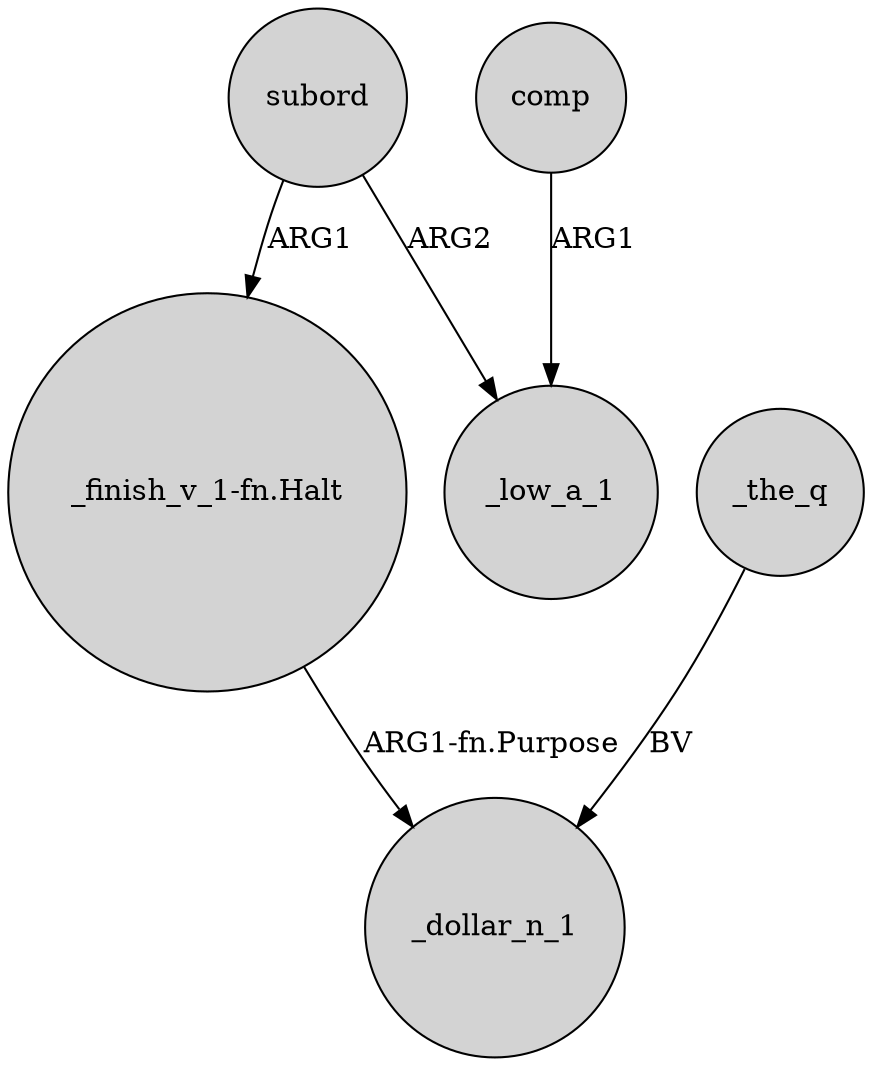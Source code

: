 digraph {
	node [shape=circle style=filled]
	subord -> _low_a_1 [label=ARG2]
	subord -> "_finish_v_1-fn.Halt" [label=ARG1]
	_the_q -> _dollar_n_1 [label=BV]
	comp -> _low_a_1 [label=ARG1]
	"_finish_v_1-fn.Halt" -> _dollar_n_1 [label="ARG1-fn.Purpose"]
}
